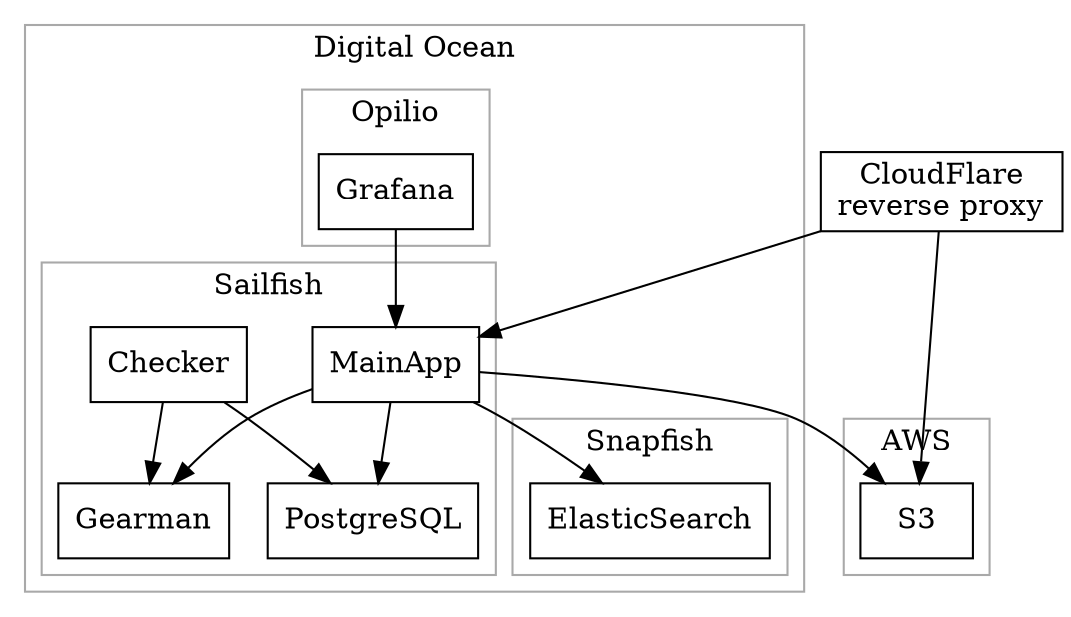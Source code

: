// To build, do: lake build-images

digraph G {
  node [shape=rect];

  subgraph cluster_1 {
    color=darkgrey;
    S3;
    label = "AWS";
  }

  subgraph cluster_2 {
    color=darkgrey;
    label = "Digital Ocean";

    subgraph cluster_2_1 {
      color=darkgrey;
      label = "Snapfish";
      ElasticSearch;
    }

    subgraph cluster_2_2 {
      color=darkgrey;
      MainApp;
      Checker;
      Gearman;
      PostgreSQL;
      label = "Sailfish";
    }
    subgraph cluster_2_3 {
      color=darkgrey;
      Grafana;
      label = "Opilio";
    }
  }
  
  CloudFlare[label="CloudFlare\nreverse proxy"]
  CloudFlare -> S3;
  CloudFlare -> MainApp;
  
  MainApp -> S3;
  MainApp -> ElasticSearch;
  MainApp -> Gearman;
  Checker -> Gearman;
  
  MainApp -> PostgreSQL;
  Checker -> PostgreSQL;

  Grafana -> MainApp;
}
